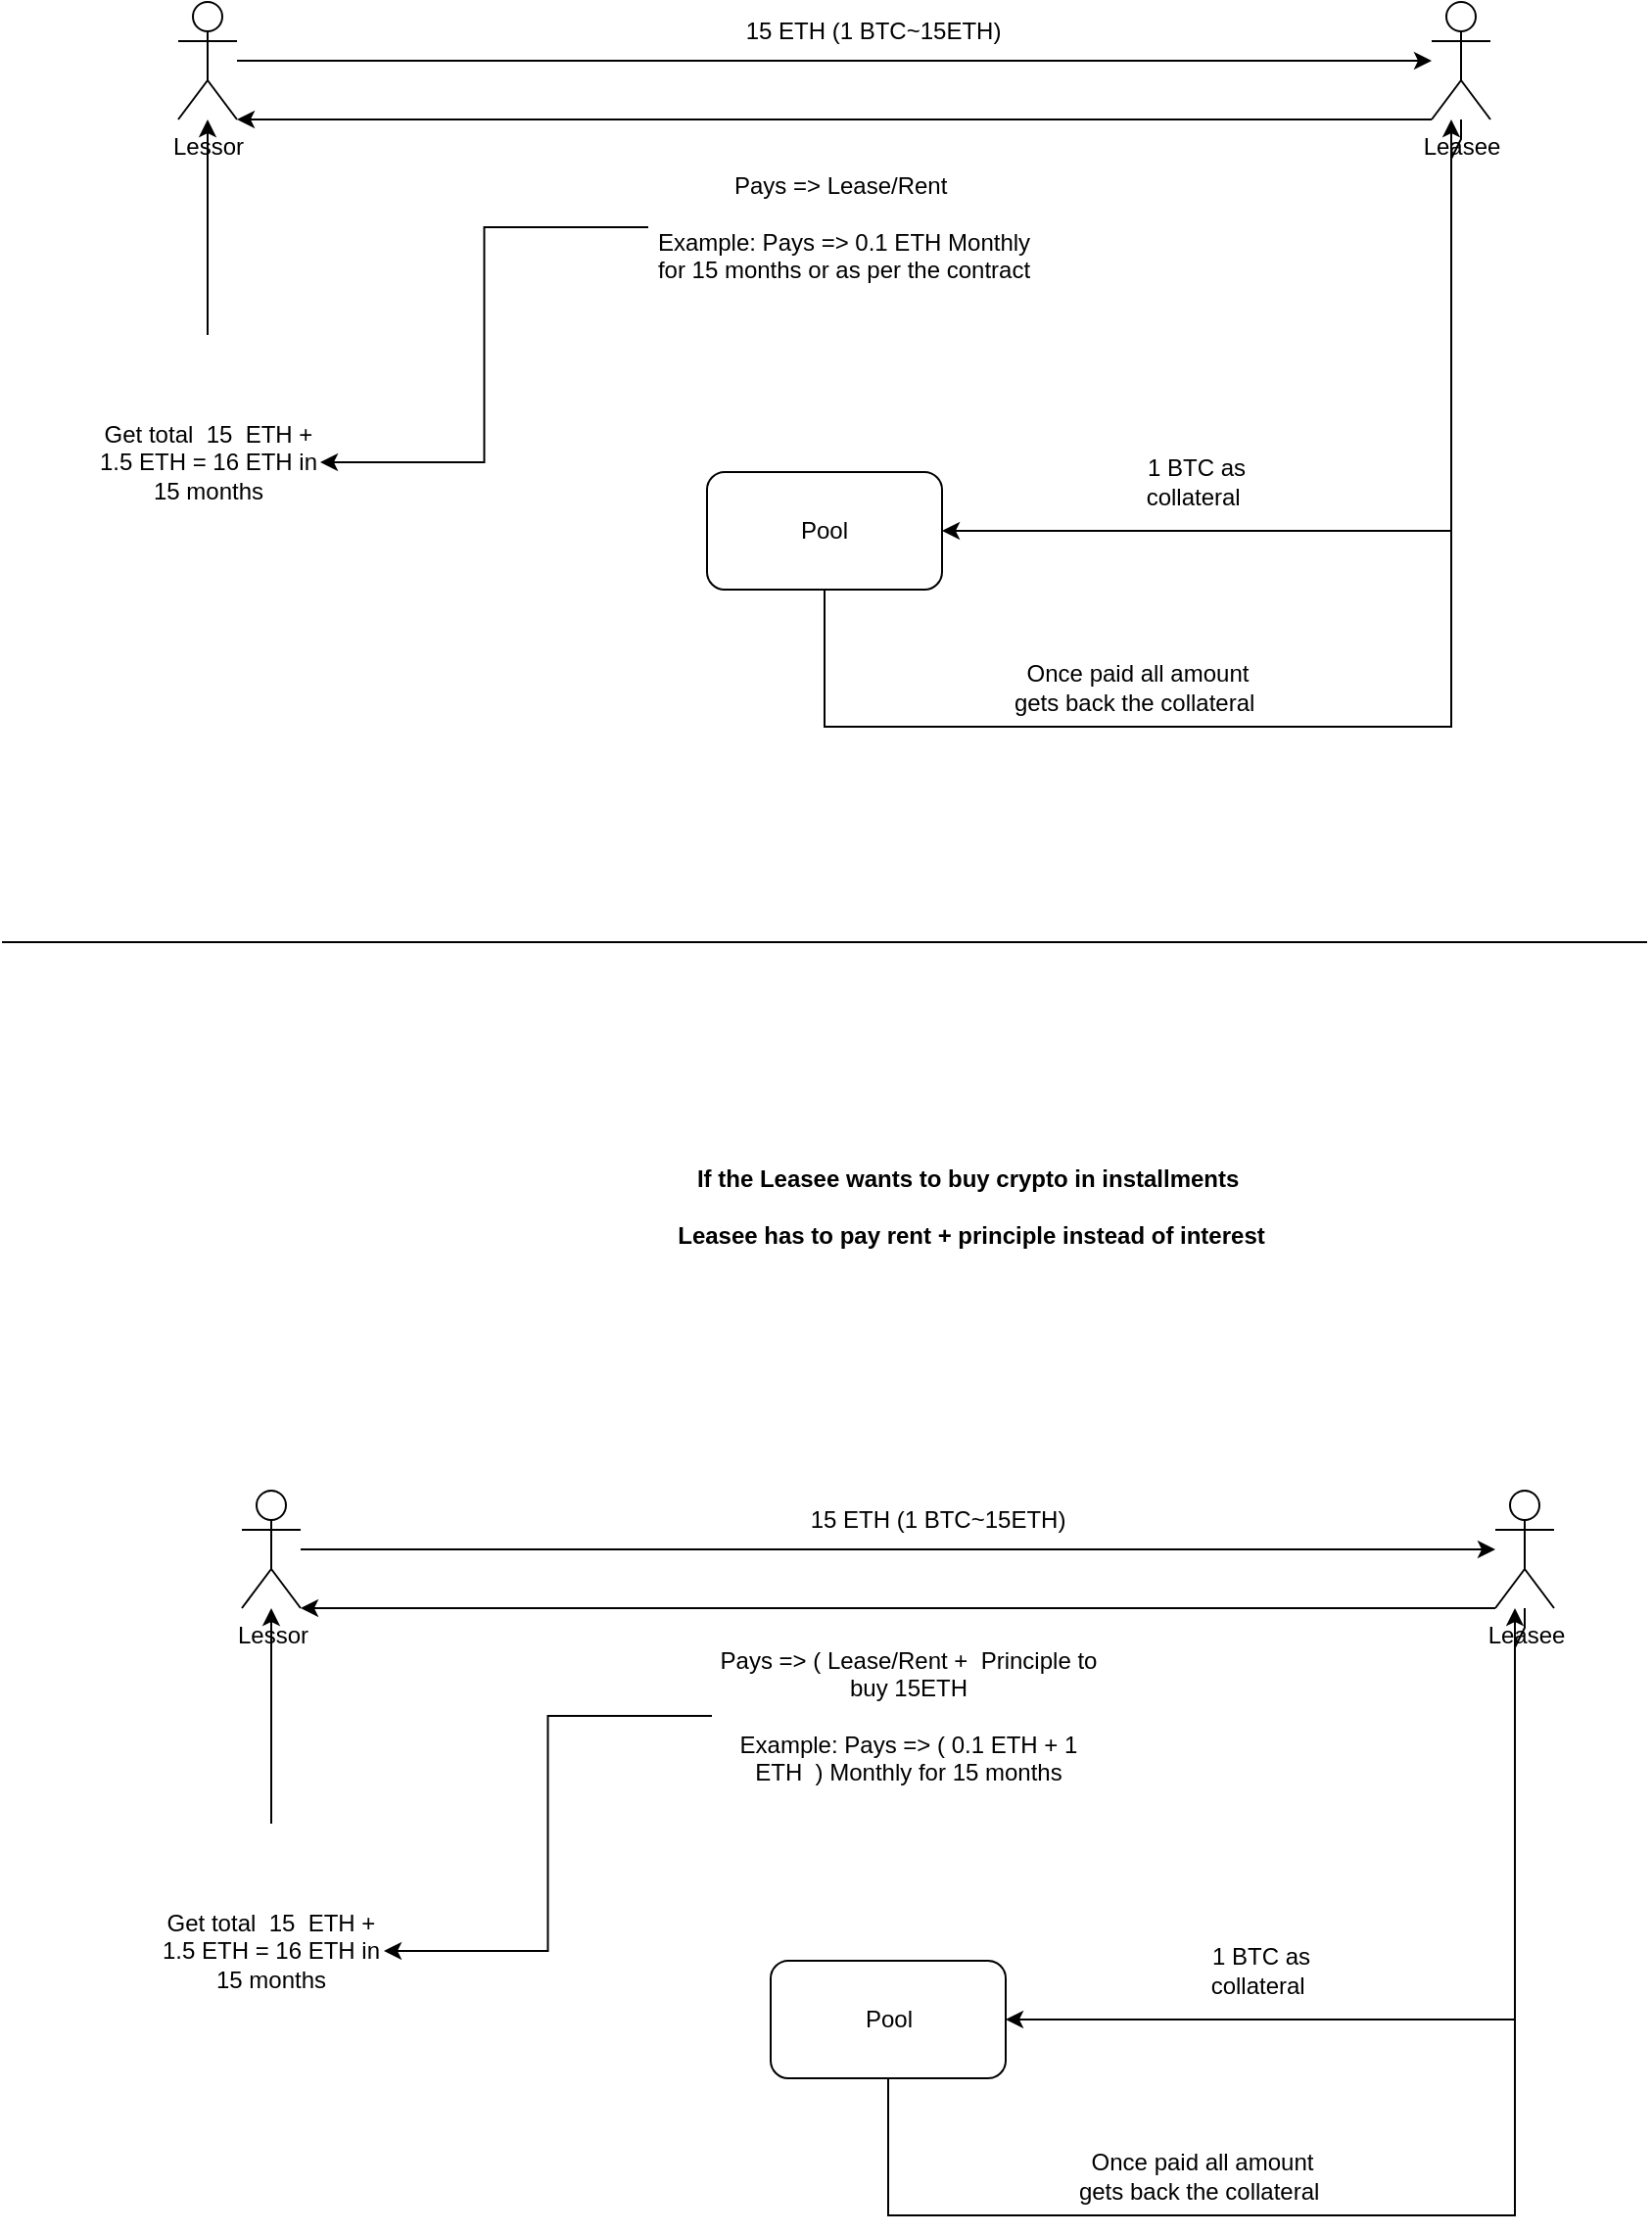<mxfile version="15.5.8" type="github">
  <diagram id="WT4HEYpyVY9mIii9Xwt7" name="Page-1">
    <mxGraphModel dx="1089" dy="593" grid="1" gridSize="10" guides="1" tooltips="1" connect="1" arrows="1" fold="1" page="1" pageScale="1" pageWidth="850" pageHeight="1100" math="0" shadow="0">
      <root>
        <mxCell id="0" />
        <mxCell id="1" parent="0" />
        <mxCell id="3TVodvRHV9xZJvBUxKwB-1" value="Lessor" style="shape=umlActor;verticalLabelPosition=bottom;verticalAlign=top;html=1;outlineConnect=0;" vertex="1" parent="1">
          <mxGeometry x="90" y="200" width="30" height="60" as="geometry" />
        </mxCell>
        <mxCell id="3TVodvRHV9xZJvBUxKwB-2" value="Leasee" style="shape=umlActor;verticalLabelPosition=bottom;verticalAlign=top;html=1;outlineConnect=0;" vertex="1" parent="1">
          <mxGeometry x="730" y="200" width="30" height="60" as="geometry" />
        </mxCell>
        <mxCell id="3TVodvRHV9xZJvBUxKwB-5" value="Pool" style="rounded=1;whiteSpace=wrap;html=1;" vertex="1" parent="1">
          <mxGeometry x="360" y="440" width="120" height="60" as="geometry" />
        </mxCell>
        <mxCell id="3TVodvRHV9xZJvBUxKwB-6" value="" style="endArrow=classic;html=1;rounded=0;entryX=1;entryY=0.5;entryDx=0;entryDy=0;" edge="1" parent="1" source="3TVodvRHV9xZJvBUxKwB-2" target="3TVodvRHV9xZJvBUxKwB-5">
          <mxGeometry width="50" height="50" relative="1" as="geometry">
            <mxPoint x="750" y="280" as="sourcePoint" />
            <mxPoint x="550" y="300" as="targetPoint" />
            <Array as="points">
              <mxPoint x="745" y="270" />
              <mxPoint x="740" y="280" />
              <mxPoint x="740" y="470" />
            </Array>
          </mxGeometry>
        </mxCell>
        <mxCell id="3TVodvRHV9xZJvBUxKwB-7" value="1 BTC as collateral&amp;nbsp;" style="text;html=1;strokeColor=none;fillColor=none;align=center;verticalAlign=middle;whiteSpace=wrap;rounded=0;" vertex="1" parent="1">
          <mxGeometry x="580" y="430" width="60" height="30" as="geometry" />
        </mxCell>
        <mxCell id="3TVodvRHV9xZJvBUxKwB-8" value="" style="endArrow=classic;html=1;rounded=0;" edge="1" parent="1" source="3TVodvRHV9xZJvBUxKwB-1" target="3TVodvRHV9xZJvBUxKwB-2">
          <mxGeometry width="50" height="50" relative="1" as="geometry">
            <mxPoint x="500" y="350" as="sourcePoint" />
            <mxPoint x="550" y="300" as="targetPoint" />
          </mxGeometry>
        </mxCell>
        <mxCell id="3TVodvRHV9xZJvBUxKwB-9" value="15 ETH (1 BTC~15ETH)" style="text;html=1;strokeColor=none;fillColor=none;align=center;verticalAlign=middle;whiteSpace=wrap;rounded=0;" vertex="1" parent="1">
          <mxGeometry x="370" y="200" width="150" height="30" as="geometry" />
        </mxCell>
        <mxCell id="3TVodvRHV9xZJvBUxKwB-10" value="" style="endArrow=classic;html=1;rounded=0;exitX=0;exitY=1;exitDx=0;exitDy=0;exitPerimeter=0;entryX=1;entryY=1;entryDx=0;entryDy=0;entryPerimeter=0;" edge="1" parent="1" source="3TVodvRHV9xZJvBUxKwB-2" target="3TVodvRHV9xZJvBUxKwB-1">
          <mxGeometry width="50" height="50" relative="1" as="geometry">
            <mxPoint x="500" y="340" as="sourcePoint" />
            <mxPoint x="550" y="290" as="targetPoint" />
          </mxGeometry>
        </mxCell>
        <mxCell id="3TVodvRHV9xZJvBUxKwB-14" style="edgeStyle=orthogonalEdgeStyle;rounded=0;orthogonalLoop=1;jettySize=auto;html=1;" edge="1" parent="1" source="3TVodvRHV9xZJvBUxKwB-11" target="3TVodvRHV9xZJvBUxKwB-12">
          <mxGeometry relative="1" as="geometry" />
        </mxCell>
        <mxCell id="3TVodvRHV9xZJvBUxKwB-11" value="Pays =&amp;gt; Lease/Rent&amp;nbsp;&lt;br&gt;&lt;br&gt;Example: Pays =&amp;gt; 0.1 ETH Monthly for 15 months or as per the contract" style="text;html=1;strokeColor=none;fillColor=none;align=center;verticalAlign=middle;whiteSpace=wrap;rounded=0;" vertex="1" parent="1">
          <mxGeometry x="330" y="260" width="200" height="110" as="geometry" />
        </mxCell>
        <mxCell id="3TVodvRHV9xZJvBUxKwB-13" style="edgeStyle=orthogonalEdgeStyle;rounded=0;orthogonalLoop=1;jettySize=auto;html=1;" edge="1" parent="1" source="3TVodvRHV9xZJvBUxKwB-12" target="3TVodvRHV9xZJvBUxKwB-1">
          <mxGeometry relative="1" as="geometry" />
        </mxCell>
        <mxCell id="3TVodvRHV9xZJvBUxKwB-12" value="Get total&amp;nbsp; 15&amp;nbsp; ETH + 1.5 ETH = 16 ETH in 15 months" style="text;html=1;strokeColor=none;fillColor=none;align=center;verticalAlign=middle;whiteSpace=wrap;rounded=0;" vertex="1" parent="1">
          <mxGeometry x="47.5" y="370" width="115" height="130" as="geometry" />
        </mxCell>
        <mxCell id="3TVodvRHV9xZJvBUxKwB-16" value="" style="endArrow=classic;html=1;rounded=0;" edge="1" parent="1">
          <mxGeometry width="50" height="50" relative="1" as="geometry">
            <mxPoint x="420" y="500" as="sourcePoint" />
            <mxPoint x="740" y="260" as="targetPoint" />
            <Array as="points">
              <mxPoint x="420" y="570" />
              <mxPoint x="740" y="570" />
            </Array>
          </mxGeometry>
        </mxCell>
        <mxCell id="3TVodvRHV9xZJvBUxKwB-17" value="Once paid all amount gets back the collateral&amp;nbsp;" style="text;html=1;strokeColor=none;fillColor=none;align=center;verticalAlign=middle;whiteSpace=wrap;rounded=0;" vertex="1" parent="1">
          <mxGeometry x="510" y="535" width="140" height="30" as="geometry" />
        </mxCell>
        <mxCell id="3TVodvRHV9xZJvBUxKwB-18" value="Lessor" style="shape=umlActor;verticalLabelPosition=bottom;verticalAlign=top;html=1;outlineConnect=0;" vertex="1" parent="1">
          <mxGeometry x="122.5" y="960" width="30" height="60" as="geometry" />
        </mxCell>
        <mxCell id="3TVodvRHV9xZJvBUxKwB-19" value="Leasee" style="shape=umlActor;verticalLabelPosition=bottom;verticalAlign=top;html=1;outlineConnect=0;" vertex="1" parent="1">
          <mxGeometry x="762.5" y="960" width="30" height="60" as="geometry" />
        </mxCell>
        <mxCell id="3TVodvRHV9xZJvBUxKwB-20" value="Pool" style="rounded=1;whiteSpace=wrap;html=1;" vertex="1" parent="1">
          <mxGeometry x="392.5" y="1200" width="120" height="60" as="geometry" />
        </mxCell>
        <mxCell id="3TVodvRHV9xZJvBUxKwB-21" value="" style="endArrow=classic;html=1;rounded=0;entryX=1;entryY=0.5;entryDx=0;entryDy=0;" edge="1" parent="1" source="3TVodvRHV9xZJvBUxKwB-19" target="3TVodvRHV9xZJvBUxKwB-20">
          <mxGeometry width="50" height="50" relative="1" as="geometry">
            <mxPoint x="782.5" y="1040" as="sourcePoint" />
            <mxPoint x="582.5" y="1060" as="targetPoint" />
            <Array as="points">
              <mxPoint x="777.5" y="1030" />
              <mxPoint x="772.5" y="1040" />
              <mxPoint x="772.5" y="1230" />
            </Array>
          </mxGeometry>
        </mxCell>
        <mxCell id="3TVodvRHV9xZJvBUxKwB-22" value="1 BTC as collateral&amp;nbsp;" style="text;html=1;strokeColor=none;fillColor=none;align=center;verticalAlign=middle;whiteSpace=wrap;rounded=0;" vertex="1" parent="1">
          <mxGeometry x="612.5" y="1190" width="60" height="30" as="geometry" />
        </mxCell>
        <mxCell id="3TVodvRHV9xZJvBUxKwB-23" value="" style="endArrow=classic;html=1;rounded=0;" edge="1" parent="1" source="3TVodvRHV9xZJvBUxKwB-18" target="3TVodvRHV9xZJvBUxKwB-19">
          <mxGeometry width="50" height="50" relative="1" as="geometry">
            <mxPoint x="532.5" y="1110" as="sourcePoint" />
            <mxPoint x="582.5" y="1060" as="targetPoint" />
          </mxGeometry>
        </mxCell>
        <mxCell id="3TVodvRHV9xZJvBUxKwB-24" value="15 ETH (1 BTC~15ETH)" style="text;html=1;strokeColor=none;fillColor=none;align=center;verticalAlign=middle;whiteSpace=wrap;rounded=0;" vertex="1" parent="1">
          <mxGeometry x="402.5" y="960" width="150" height="30" as="geometry" />
        </mxCell>
        <mxCell id="3TVodvRHV9xZJvBUxKwB-25" value="" style="endArrow=classic;html=1;rounded=0;exitX=0;exitY=1;exitDx=0;exitDy=0;exitPerimeter=0;entryX=1;entryY=1;entryDx=0;entryDy=0;entryPerimeter=0;" edge="1" parent="1" source="3TVodvRHV9xZJvBUxKwB-19" target="3TVodvRHV9xZJvBUxKwB-18">
          <mxGeometry width="50" height="50" relative="1" as="geometry">
            <mxPoint x="532.5" y="1100" as="sourcePoint" />
            <mxPoint x="582.5" y="1050" as="targetPoint" />
          </mxGeometry>
        </mxCell>
        <mxCell id="3TVodvRHV9xZJvBUxKwB-26" style="edgeStyle=orthogonalEdgeStyle;rounded=0;orthogonalLoop=1;jettySize=auto;html=1;" edge="1" parent="1" source="3TVodvRHV9xZJvBUxKwB-27" target="3TVodvRHV9xZJvBUxKwB-29">
          <mxGeometry relative="1" as="geometry" />
        </mxCell>
        <mxCell id="3TVodvRHV9xZJvBUxKwB-27" value="Pays =&amp;gt; ( Lease/Rent +&amp;nbsp; Principle to buy 15ETH&lt;br&gt;&lt;br&gt;Example: Pays =&amp;gt; ( 0.1 ETH + 1 ETH&amp;nbsp; ) Monthly for 15 months&lt;br&gt;" style="text;html=1;strokeColor=none;fillColor=none;align=center;verticalAlign=middle;whiteSpace=wrap;rounded=0;" vertex="1" parent="1">
          <mxGeometry x="362.5" y="1020" width="200" height="110" as="geometry" />
        </mxCell>
        <mxCell id="3TVodvRHV9xZJvBUxKwB-28" style="edgeStyle=orthogonalEdgeStyle;rounded=0;orthogonalLoop=1;jettySize=auto;html=1;" edge="1" parent="1" source="3TVodvRHV9xZJvBUxKwB-29" target="3TVodvRHV9xZJvBUxKwB-18">
          <mxGeometry relative="1" as="geometry" />
        </mxCell>
        <mxCell id="3TVodvRHV9xZJvBUxKwB-29" value="Get total&amp;nbsp; 15&amp;nbsp; ETH + 1.5 ETH = 16 ETH in 15 months" style="text;html=1;strokeColor=none;fillColor=none;align=center;verticalAlign=middle;whiteSpace=wrap;rounded=0;" vertex="1" parent="1">
          <mxGeometry x="80" y="1130" width="115" height="130" as="geometry" />
        </mxCell>
        <mxCell id="3TVodvRHV9xZJvBUxKwB-30" value="" style="endArrow=classic;html=1;rounded=0;" edge="1" parent="1">
          <mxGeometry width="50" height="50" relative="1" as="geometry">
            <mxPoint x="452.5" y="1260" as="sourcePoint" />
            <mxPoint x="772.5" y="1020" as="targetPoint" />
            <Array as="points">
              <mxPoint x="452.5" y="1330" />
              <mxPoint x="772.5" y="1330" />
            </Array>
          </mxGeometry>
        </mxCell>
        <mxCell id="3TVodvRHV9xZJvBUxKwB-31" value="Once paid all amount gets back the collateral&amp;nbsp;" style="text;html=1;strokeColor=none;fillColor=none;align=center;verticalAlign=middle;whiteSpace=wrap;rounded=0;" vertex="1" parent="1">
          <mxGeometry x="542.5" y="1295" width="140" height="30" as="geometry" />
        </mxCell>
        <mxCell id="3TVodvRHV9xZJvBUxKwB-32" value="" style="endArrow=none;html=1;rounded=0;" edge="1" parent="1">
          <mxGeometry width="50" height="50" relative="1" as="geometry">
            <mxPoint y="680" as="sourcePoint" />
            <mxPoint x="840" y="680" as="targetPoint" />
          </mxGeometry>
        </mxCell>
        <mxCell id="3TVodvRHV9xZJvBUxKwB-33" value="&lt;b&gt;If the Leasee wants to buy crypto in installments&amp;nbsp;&lt;br&gt;&lt;br&gt;Leasee has to pay rent + principle instead of interest&lt;/b&gt;" style="text;html=1;strokeColor=none;fillColor=none;align=center;verticalAlign=middle;whiteSpace=wrap;rounded=0;" vertex="1" parent="1">
          <mxGeometry x="270" y="760" width="450" height="110" as="geometry" />
        </mxCell>
      </root>
    </mxGraphModel>
  </diagram>
</mxfile>
